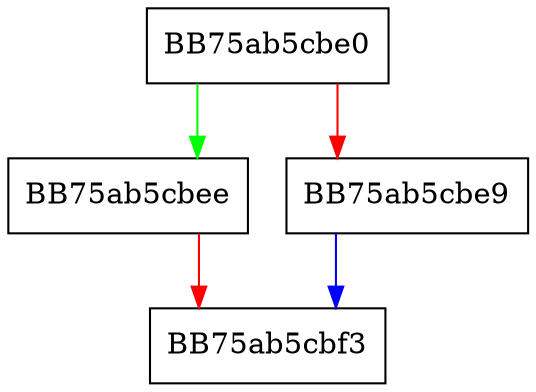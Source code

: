 digraph winUnfetch {
  node [shape="box"];
  graph [splines=ortho];
  BB75ab5cbe0 -> BB75ab5cbee [color="green"];
  BB75ab5cbe0 -> BB75ab5cbe9 [color="red"];
  BB75ab5cbe9 -> BB75ab5cbf3 [color="blue"];
  BB75ab5cbee -> BB75ab5cbf3 [color="red"];
}